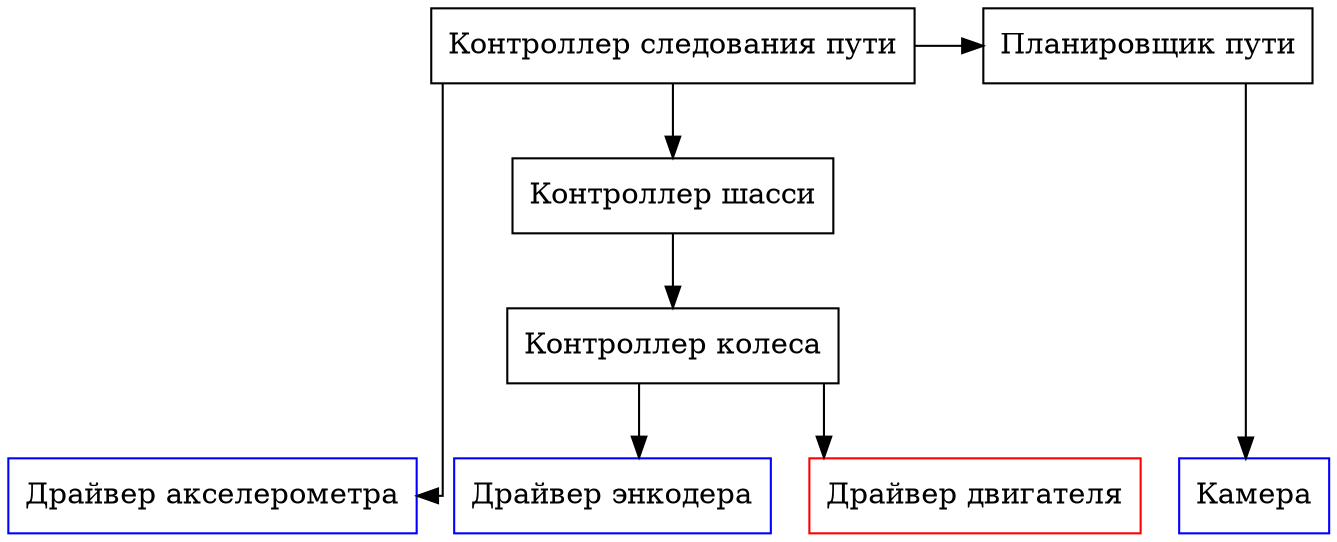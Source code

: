 digraph software {
    graph [ splines = ortho ]
    node [ shape = box ]

    {
        node [color = blue]
        rank = same

        encoder_driver [label = "Драйвер энкодера"]
        accelerometer_driver [label = "Драйвер акселерометра"]
        camera [label = "Камера"]
    }

    motor_driver [label = "Драйвер двигателя" color = red]

    wheel [label = "Контроллер колеса"]

    chassis [label = "Контроллер шасси"]

    {
        rank = same

        path_planner [label = "Планировщик пути"]
        path_follower [label = "Контроллер следования пути"]
    }

    wheel -> {encoder_driver, motor_driver}

    chassis -> wheel

    path_follower -> {accelerometer_driver, path_planner, chassis}

    path_planner -> camera:nw
}
